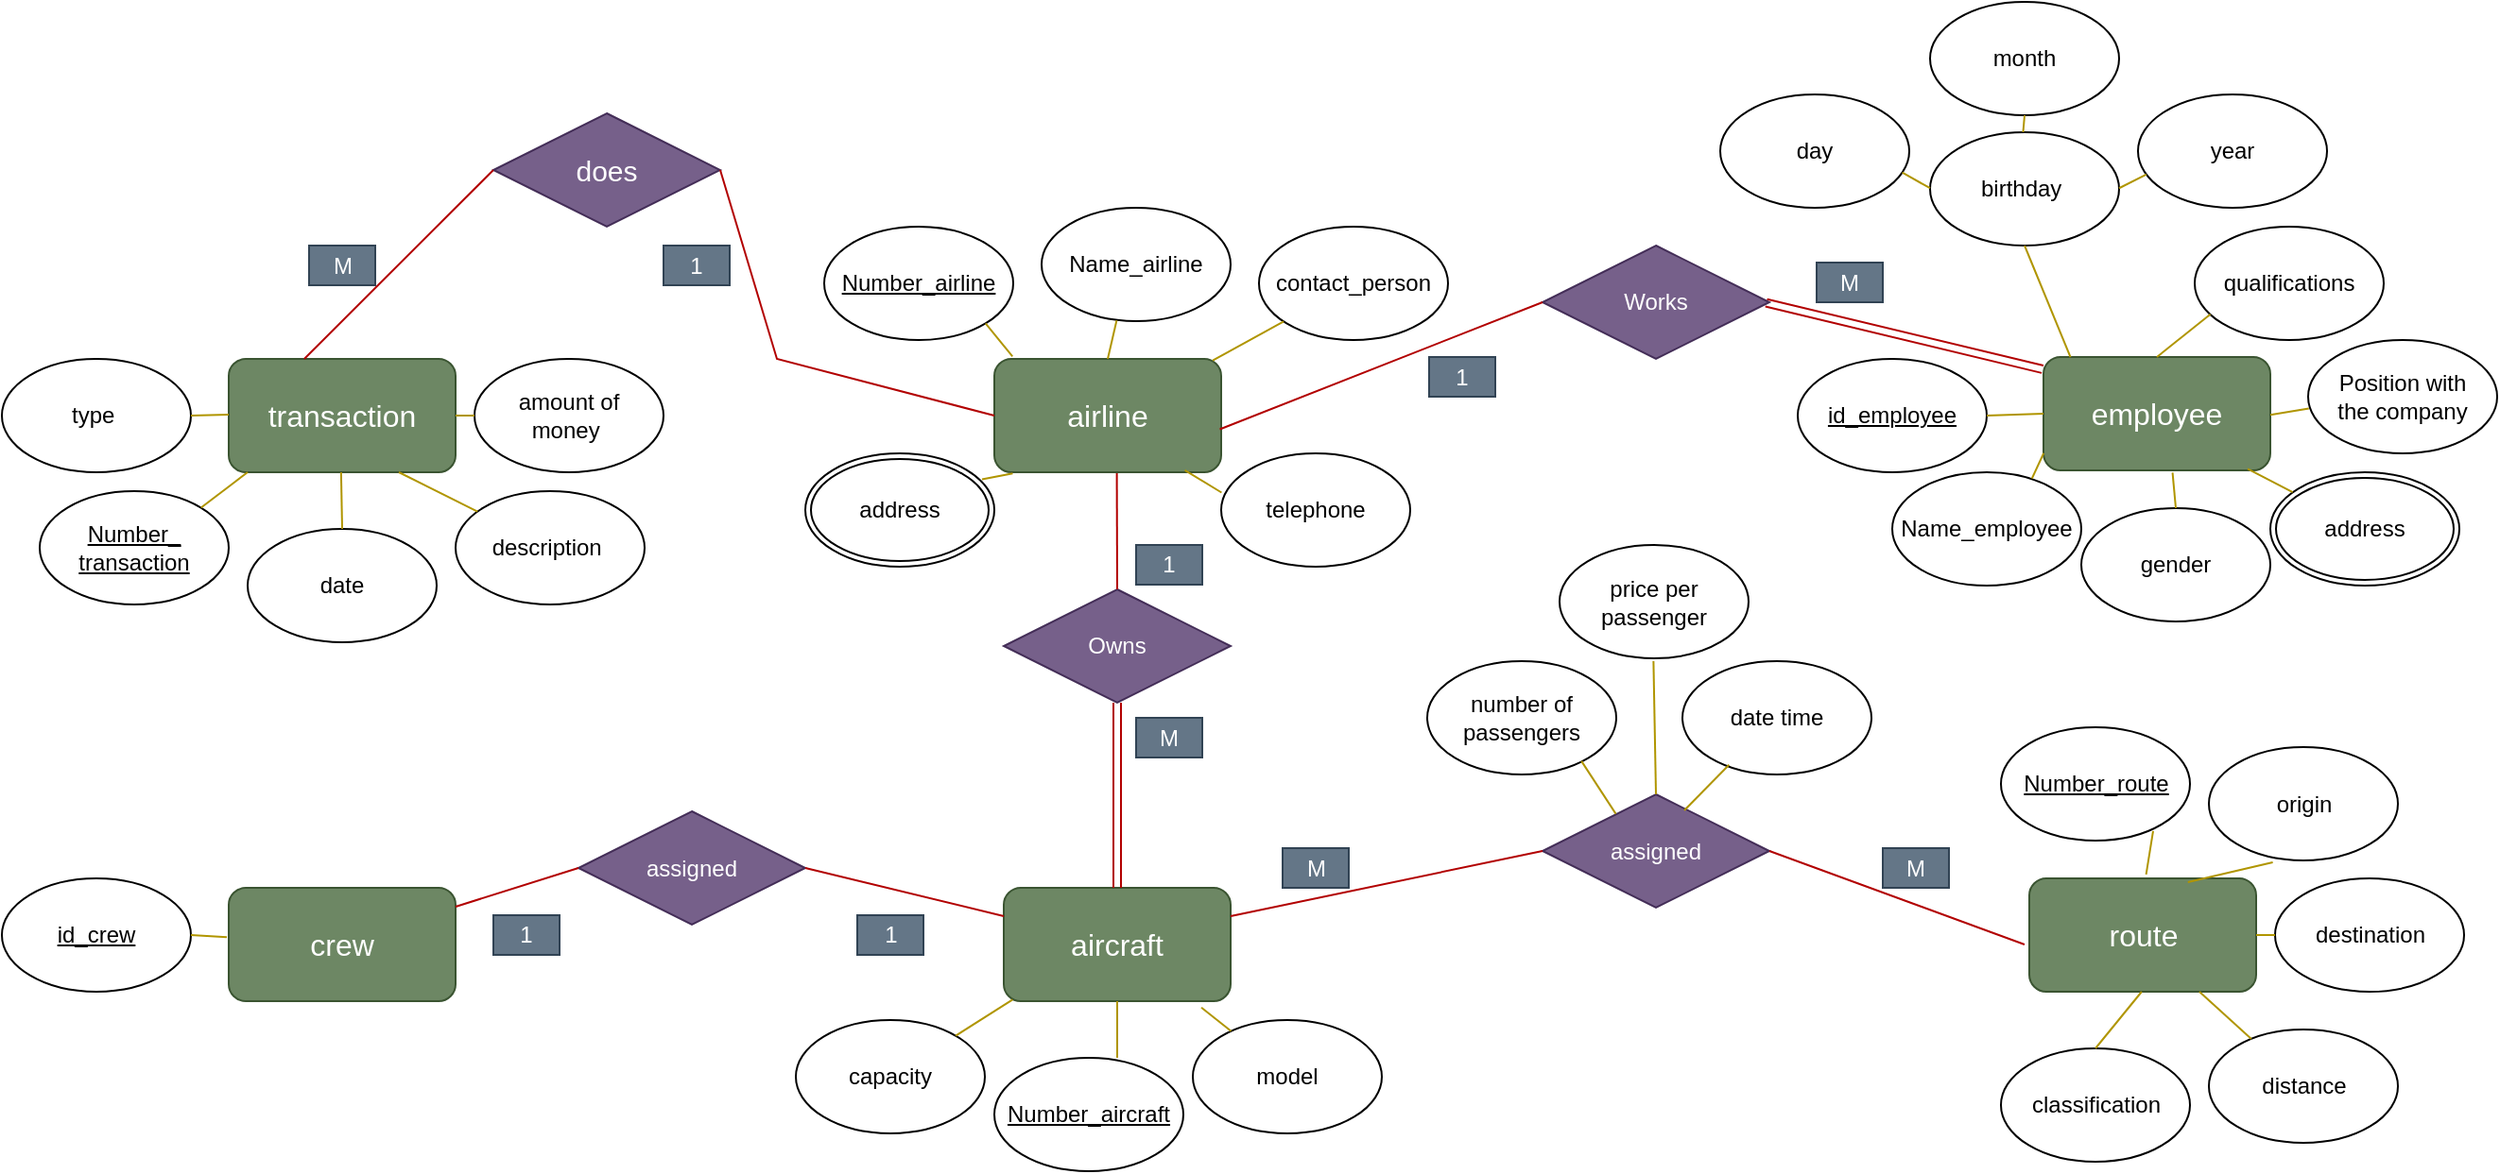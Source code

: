 <mxfile version="28.0.4">
  <diagram name="Page-1" id="R-LBl-LtqQWlu7W-DdGd">
    <mxGraphModel dx="2076" dy="1893" grid="1" gridSize="10" guides="1" tooltips="1" connect="1" arrows="1" fold="1" page="1" pageScale="1" pageWidth="850" pageHeight="1100" math="0" shadow="0">
      <root>
        <mxCell id="0" />
        <mxCell id="1" parent="0" />
        <mxCell id="JmvELf3OL0NUBLqZp8Vq-2" value="&lt;font style=&quot;font-size: 16px;&quot;&gt;employee&lt;/font&gt;" style="rounded=1;whiteSpace=wrap;html=1;fillColor=#6d8764;fontColor=#ffffff;strokeColor=#3A5431;" parent="1" vertex="1">
          <mxGeometry x="690" y="159" width="120" height="60" as="geometry" />
        </mxCell>
        <mxCell id="JmvELf3OL0NUBLqZp8Vq-3" value="&lt;font style=&quot;font-size: 16px;&quot;&gt;aircraft&lt;/font&gt;" style="rounded=1;whiteSpace=wrap;html=1;fillColor=#6d8764;fontColor=#ffffff;strokeColor=#3A5431;" parent="1" vertex="1">
          <mxGeometry x="140" y="440" width="120" height="60" as="geometry" />
        </mxCell>
        <mxCell id="JmvELf3OL0NUBLqZp8Vq-4" value="&lt;font style=&quot;font-size: 16px;&quot;&gt;route&lt;/font&gt;" style="rounded=1;whiteSpace=wrap;html=1;fillColor=#6d8764;fontColor=#ffffff;strokeColor=#3A5431;" parent="1" vertex="1">
          <mxGeometry x="682.5" y="435" width="120" height="60" as="geometry" />
        </mxCell>
        <mxCell id="JmvELf3OL0NUBLqZp8Vq-13" value="Name_employee" style="ellipse;whiteSpace=wrap;html=1;" parent="1" vertex="1">
          <mxGeometry x="610" y="220" width="100" height="60" as="geometry" />
        </mxCell>
        <mxCell id="JmvELf3OL0NUBLqZp8Vq-14" value="gender" style="ellipse;whiteSpace=wrap;html=1;" parent="1" vertex="1">
          <mxGeometry x="710" y="239" width="100" height="60" as="geometry" />
        </mxCell>
        <mxCell id="JmvELf3OL0NUBLqZp8Vq-15" value="id_employee" style="ellipse;whiteSpace=wrap;html=1;fontStyle=4" parent="1" vertex="1">
          <mxGeometry x="560" y="160" width="100" height="60" as="geometry" />
        </mxCell>
        <mxCell id="JmvELf3OL0NUBLqZp8Vq-17" value="address" style="ellipse;shape=doubleEllipse;margin=3;whiteSpace=wrap;html=1;align=center;" parent="1" vertex="1">
          <mxGeometry x="810" y="220" width="100" height="60" as="geometry" />
        </mxCell>
        <mxCell id="JmvELf3OL0NUBLqZp8Vq-19" value="birthday&amp;nbsp;" style="ellipse;whiteSpace=wrap;html=1;fontStyle=0" parent="1" vertex="1">
          <mxGeometry x="630" y="40" width="100" height="60" as="geometry" />
        </mxCell>
        <mxCell id="JmvELf3OL0NUBLqZp8Vq-20" value="year" style="ellipse;whiteSpace=wrap;html=1;fontStyle=0" parent="1" vertex="1">
          <mxGeometry x="740" y="20" width="100" height="60" as="geometry" />
        </mxCell>
        <mxCell id="JmvELf3OL0NUBLqZp8Vq-21" value="month" style="ellipse;whiteSpace=wrap;html=1;fontStyle=0" parent="1" vertex="1">
          <mxGeometry x="630" y="-29" width="100" height="60" as="geometry" />
        </mxCell>
        <mxCell id="JmvELf3OL0NUBLqZp8Vq-22" value="day" style="ellipse;whiteSpace=wrap;html=1;fontStyle=0" parent="1" vertex="1">
          <mxGeometry x="519" y="20" width="100" height="60" as="geometry" />
        </mxCell>
        <mxCell id="JmvELf3OL0NUBLqZp8Vq-25" value="" style="endArrow=none;html=1;rounded=0;exitX=1;exitY=0.5;exitDx=0;exitDy=0;fillColor=#e3c800;strokeColor=#B09500;entryX=0;entryY=0.5;entryDx=0;entryDy=0;" parent="1" source="JmvELf3OL0NUBLqZp8Vq-15" target="JmvELf3OL0NUBLqZp8Vq-2" edge="1">
          <mxGeometry relative="1" as="geometry">
            <mxPoint x="635" y="197.62" as="sourcePoint" />
            <mxPoint x="690" y="197.62" as="targetPoint" />
          </mxGeometry>
        </mxCell>
        <mxCell id="JmvELf3OL0NUBLqZp8Vq-26" value="" style="endArrow=none;html=1;rounded=0;entryX=0.739;entryY=0.055;entryDx=0;entryDy=0;fillColor=#e3c800;strokeColor=#B09500;exitX=0.001;exitY=0.848;exitDx=0;exitDy=0;exitPerimeter=0;entryPerimeter=0;" parent="1" source="JmvELf3OL0NUBLqZp8Vq-2" target="JmvELf3OL0NUBLqZp8Vq-13" edge="1">
          <mxGeometry relative="1" as="geometry">
            <mxPoint x="699.62" y="219" as="sourcePoint" />
            <mxPoint x="700" y="239" as="targetPoint" />
          </mxGeometry>
        </mxCell>
        <mxCell id="JmvELf3OL0NUBLqZp8Vq-27" value="" style="endArrow=none;html=1;rounded=0;entryX=0.5;entryY=0;entryDx=0;entryDy=0;fillColor=#e3c800;strokeColor=#B09500;exitX=0.569;exitY=1.02;exitDx=0;exitDy=0;exitPerimeter=0;" parent="1" source="JmvELf3OL0NUBLqZp8Vq-2" target="JmvELf3OL0NUBLqZp8Vq-14" edge="1">
          <mxGeometry relative="1" as="geometry">
            <mxPoint x="780" y="219" as="sourcePoint" />
            <mxPoint x="780" y="249" as="targetPoint" />
          </mxGeometry>
        </mxCell>
        <mxCell id="JmvELf3OL0NUBLqZp8Vq-28" value="" style="endArrow=none;html=1;rounded=0;fillColor=#e3c800;strokeColor=#B09500;exitX=0.9;exitY=0.986;exitDx=0;exitDy=0;exitPerimeter=0;" parent="1" source="JmvELf3OL0NUBLqZp8Vq-2" target="JmvELf3OL0NUBLqZp8Vq-17" edge="1">
          <mxGeometry relative="1" as="geometry">
            <mxPoint x="810" y="188.62" as="sourcePoint" />
            <mxPoint x="820" y="189" as="targetPoint" />
          </mxGeometry>
        </mxCell>
        <mxCell id="JmvELf3OL0NUBLqZp8Vq-29" value="" style="endArrow=none;html=1;rounded=0;exitX=0.5;exitY=1;exitDx=0;exitDy=0;fillColor=#e3c800;strokeColor=#B09500;entryX=0.119;entryY=0.002;entryDx=0;entryDy=0;entryPerimeter=0;" parent="1" source="JmvELf3OL0NUBLqZp8Vq-19" target="JmvELf3OL0NUBLqZp8Vq-2" edge="1">
          <mxGeometry relative="1" as="geometry">
            <mxPoint x="750" y="149" as="sourcePoint" />
            <mxPoint x="750" y="159" as="targetPoint" />
          </mxGeometry>
        </mxCell>
        <mxCell id="JmvELf3OL0NUBLqZp8Vq-30" value="" style="endArrow=none;html=1;rounded=0;entryX=0.045;entryY=0.705;entryDx=0;entryDy=0;entryPerimeter=0;fillColor=#e3c800;strokeColor=#B09500;" parent="1" target="JmvELf3OL0NUBLqZp8Vq-20" edge="1">
          <mxGeometry relative="1" as="geometry">
            <mxPoint x="730" y="69.62" as="sourcePoint" />
            <mxPoint x="770" y="69.62" as="targetPoint" />
          </mxGeometry>
        </mxCell>
        <mxCell id="JmvELf3OL0NUBLqZp8Vq-31" value="" style="endArrow=none;html=1;rounded=0;exitX=0.963;exitY=0.689;exitDx=0;exitDy=0;exitPerimeter=0;fillColor=#e3c800;strokeColor=#B09500;" parent="1" source="JmvELf3OL0NUBLqZp8Vq-22" edge="1">
          <mxGeometry relative="1" as="geometry">
            <mxPoint x="600" y="69.62" as="sourcePoint" />
            <mxPoint x="630" y="69.62" as="targetPoint" />
          </mxGeometry>
        </mxCell>
        <mxCell id="JmvELf3OL0NUBLqZp8Vq-32" value="" style="endArrow=none;html=1;rounded=0;exitX=0.5;exitY=1;exitDx=0;exitDy=0;fillColor=#e3c800;strokeColor=#B09500;" parent="1" source="JmvELf3OL0NUBLqZp8Vq-21" edge="1">
          <mxGeometry relative="1" as="geometry">
            <mxPoint x="680" y="30" as="sourcePoint" />
            <mxPoint x="679.23" y="40" as="targetPoint" />
          </mxGeometry>
        </mxCell>
        <mxCell id="JmvELf3OL0NUBLqZp8Vq-36" value="capacity" style="ellipse;whiteSpace=wrap;html=1;" parent="1" vertex="1">
          <mxGeometry x="30" y="510" width="100" height="60" as="geometry" />
        </mxCell>
        <mxCell id="JmvELf3OL0NUBLqZp8Vq-37" value="Number_aircraft" style="ellipse;whiteSpace=wrap;html=1;fontStyle=4" parent="1" vertex="1">
          <mxGeometry x="135" y="530" width="100" height="60" as="geometry" />
        </mxCell>
        <mxCell id="JmvELf3OL0NUBLqZp8Vq-38" value="model" style="ellipse;whiteSpace=wrap;html=1;" parent="1" vertex="1">
          <mxGeometry x="240" y="510" width="100" height="60" as="geometry" />
        </mxCell>
        <mxCell id="JmvELf3OL0NUBLqZp8Vq-39" value="" style="endArrow=none;html=1;rounded=0;entryX=0.871;entryY=1.057;entryDx=0;entryDy=0;entryPerimeter=0;fillColor=#e3c800;strokeColor=#B09500;" parent="1" source="JmvELf3OL0NUBLqZp8Vq-38" target="JmvELf3OL0NUBLqZp8Vq-3" edge="1">
          <mxGeometry relative="1" as="geometry">
            <mxPoint x="110" y="500" as="sourcePoint" />
            <mxPoint x="140" y="480" as="targetPoint" />
          </mxGeometry>
        </mxCell>
        <mxCell id="JmvELf3OL0NUBLqZp8Vq-40" value="" style="endArrow=none;html=1;rounded=0;fillColor=#e3c800;strokeColor=#B09500;exitX=0.039;exitY=0.986;exitDx=0;exitDy=0;exitPerimeter=0;" parent="1" source="JmvELf3OL0NUBLqZp8Vq-3" target="JmvELf3OL0NUBLqZp8Vq-36" edge="1">
          <mxGeometry relative="1" as="geometry">
            <mxPoint x="220" y="430" as="sourcePoint" />
            <mxPoint x="260" y="420" as="targetPoint" />
            <Array as="points" />
          </mxGeometry>
        </mxCell>
        <mxCell id="JmvELf3OL0NUBLqZp8Vq-41" value="" style="endArrow=none;html=1;rounded=0;exitX=0.65;exitY=0;exitDx=0;exitDy=0;entryX=0.5;entryY=1;entryDx=0;entryDy=0;fillColor=#e3c800;strokeColor=#B09500;exitPerimeter=0;" parent="1" source="JmvELf3OL0NUBLqZp8Vq-37" target="JmvELf3OL0NUBLqZp8Vq-3" edge="1">
          <mxGeometry relative="1" as="geometry">
            <mxPoint x="150" y="420" as="sourcePoint" />
            <mxPoint x="170" y="430" as="targetPoint" />
          </mxGeometry>
        </mxCell>
        <mxCell id="JmvELf3OL0NUBLqZp8Vq-42" value="Number_route" style="ellipse;whiteSpace=wrap;html=1;fontStyle=4" parent="1" vertex="1">
          <mxGeometry x="667.5" y="355" width="100" height="60" as="geometry" />
        </mxCell>
        <mxCell id="JmvELf3OL0NUBLqZp8Vq-43" value="classification" style="ellipse;whiteSpace=wrap;html=1;" parent="1" vertex="1">
          <mxGeometry x="667.5" y="525" width="100" height="60" as="geometry" />
        </mxCell>
        <mxCell id="JmvELf3OL0NUBLqZp8Vq-45" value="origin" style="ellipse;whiteSpace=wrap;html=1;" parent="1" vertex="1">
          <mxGeometry x="777.5" y="365.5" width="100" height="60" as="geometry" />
        </mxCell>
        <mxCell id="JmvELf3OL0NUBLqZp8Vq-46" value="destination" style="ellipse;whiteSpace=wrap;html=1;" parent="1" vertex="1">
          <mxGeometry x="812.5" y="435" width="100" height="60" as="geometry" />
        </mxCell>
        <mxCell id="JmvELf3OL0NUBLqZp8Vq-47" value="distance" style="ellipse;whiteSpace=wrap;html=1;" parent="1" vertex="1">
          <mxGeometry x="777.5" y="515" width="100" height="60" as="geometry" />
        </mxCell>
        <mxCell id="JmvELf3OL0NUBLqZp8Vq-48" value="" style="endArrow=none;html=1;rounded=0;exitX=0.338;exitY=1.017;exitDx=0;exitDy=0;fillColor=#e3c800;strokeColor=#B09500;entryX=0.699;entryY=0.033;entryDx=0;entryDy=0;entryPerimeter=0;exitPerimeter=0;" parent="1" source="JmvELf3OL0NUBLqZp8Vq-45" target="JmvELf3OL0NUBLqZp8Vq-4" edge="1">
          <mxGeometry relative="1" as="geometry">
            <mxPoint x="672.5" y="464" as="sourcePoint" />
            <mxPoint x="682.5" y="464.44" as="targetPoint" />
          </mxGeometry>
        </mxCell>
        <mxCell id="JmvELf3OL0NUBLqZp8Vq-49" value="" style="endArrow=none;html=1;rounded=0;exitX=0.805;exitY=0.915;exitDx=0;exitDy=0;fillColor=#e3c800;strokeColor=#B09500;entryX=0.515;entryY=-0.034;entryDx=0;entryDy=0;exitPerimeter=0;entryPerimeter=0;" parent="1" source="JmvELf3OL0NUBLqZp8Vq-42" target="JmvELf3OL0NUBLqZp8Vq-4" edge="1">
          <mxGeometry relative="1" as="geometry">
            <mxPoint x="662.5" y="505" as="sourcePoint" />
            <mxPoint x="692.5" y="495" as="targetPoint" />
          </mxGeometry>
        </mxCell>
        <mxCell id="JmvELf3OL0NUBLqZp8Vq-50" value="" style="endArrow=none;html=1;rounded=0;exitX=0.5;exitY=0;exitDx=0;exitDy=0;fillColor=#e3c800;strokeColor=#B09500;" parent="1" source="JmvELf3OL0NUBLqZp8Vq-43" edge="1">
          <mxGeometry relative="1" as="geometry">
            <mxPoint x="742.5" y="515" as="sourcePoint" />
            <mxPoint x="741.94" y="495" as="targetPoint" />
          </mxGeometry>
        </mxCell>
        <mxCell id="JmvELf3OL0NUBLqZp8Vq-51" value="" style="endArrow=none;html=1;rounded=0;fillColor=#e3c800;strokeColor=#B09500;" parent="1" target="JmvELf3OL0NUBLqZp8Vq-47" edge="1">
          <mxGeometry relative="1" as="geometry">
            <mxPoint x="772.5" y="495" as="sourcePoint" />
            <mxPoint x="812.5" y="515" as="targetPoint" />
          </mxGeometry>
        </mxCell>
        <mxCell id="JmvELf3OL0NUBLqZp8Vq-52" value="" style="endArrow=none;html=1;rounded=0;entryX=0;entryY=0.5;entryDx=0;entryDy=0;fillColor=#e3c800;strokeColor=#B09500;" parent="1" target="JmvELf3OL0NUBLqZp8Vq-46" edge="1">
          <mxGeometry relative="1" as="geometry">
            <mxPoint x="802.5" y="465" as="sourcePoint" />
            <mxPoint x="812.5" y="465" as="targetPoint" />
          </mxGeometry>
        </mxCell>
        <mxCell id="JmvELf3OL0NUBLqZp8Vq-54" value="&lt;span style=&quot;font-size: 16px;&quot;&gt;transaction&lt;/span&gt;" style="rounded=1;whiteSpace=wrap;html=1;fillColor=#6d8764;fontColor=#ffffff;strokeColor=#3A5431;" parent="1" vertex="1">
          <mxGeometry x="-270" y="160" width="120" height="60" as="geometry" />
        </mxCell>
        <mxCell id="JmvELf3OL0NUBLqZp8Vq-55" value="&lt;font&gt;Number_&lt;/font&gt;&lt;div&gt;&lt;font&gt;transaction&lt;/font&gt;&lt;/div&gt;" style="ellipse;whiteSpace=wrap;html=1;fontStyle=4" parent="1" vertex="1">
          <mxGeometry x="-370" y="230" width="100" height="60" as="geometry" />
        </mxCell>
        <mxCell id="JmvELf3OL0NUBLqZp8Vq-56" value="date" style="ellipse;whiteSpace=wrap;html=1;" parent="1" vertex="1">
          <mxGeometry x="-260" y="250" width="100" height="60" as="geometry" />
        </mxCell>
        <mxCell id="JmvELf3OL0NUBLqZp8Vq-57" value="type&amp;nbsp;" style="ellipse;whiteSpace=wrap;html=1;" parent="1" vertex="1">
          <mxGeometry x="-390" y="160" width="100" height="60" as="geometry" />
        </mxCell>
        <mxCell id="JmvELf3OL0NUBLqZp8Vq-58" value="amount of&lt;div&gt;money&amp;nbsp;&lt;/div&gt;" style="ellipse;whiteSpace=wrap;html=1;" parent="1" vertex="1">
          <mxGeometry x="-140" y="160" width="100" height="60" as="geometry" />
        </mxCell>
        <mxCell id="JmvELf3OL0NUBLqZp8Vq-59" value="description&amp;nbsp;" style="ellipse;whiteSpace=wrap;html=1;" parent="1" vertex="1">
          <mxGeometry x="-150" y="230" width="100" height="60" as="geometry" />
        </mxCell>
        <mxCell id="JmvELf3OL0NUBLqZp8Vq-60" value="" style="endArrow=none;html=1;rounded=0;exitX=1;exitY=0.5;exitDx=0;exitDy=0;fillColor=#e3c800;strokeColor=#B09500;" parent="1" source="JmvELf3OL0NUBLqZp8Vq-57" edge="1">
          <mxGeometry relative="1" as="geometry">
            <mxPoint x="-280" y="189" as="sourcePoint" />
            <mxPoint x="-270" y="189.44" as="targetPoint" />
          </mxGeometry>
        </mxCell>
        <mxCell id="JmvELf3OL0NUBLqZp8Vq-61" value="" style="endArrow=none;html=1;rounded=0;exitX=1;exitY=0;exitDx=0;exitDy=0;fillColor=#e3c800;strokeColor=#B09500;" parent="1" source="JmvELf3OL0NUBLqZp8Vq-55" edge="1">
          <mxGeometry relative="1" as="geometry">
            <mxPoint x="-290" y="230" as="sourcePoint" />
            <mxPoint x="-260" y="220" as="targetPoint" />
          </mxGeometry>
        </mxCell>
        <mxCell id="JmvELf3OL0NUBLqZp8Vq-62" value="" style="endArrow=none;html=1;rounded=0;exitX=0.5;exitY=0;exitDx=0;exitDy=0;fillColor=#e3c800;strokeColor=#B09500;" parent="1" source="JmvELf3OL0NUBLqZp8Vq-56" edge="1">
          <mxGeometry relative="1" as="geometry">
            <mxPoint x="-210" y="240" as="sourcePoint" />
            <mxPoint x="-210.56" y="220" as="targetPoint" />
          </mxGeometry>
        </mxCell>
        <mxCell id="JmvELf3OL0NUBLqZp8Vq-63" value="" style="endArrow=none;html=1;rounded=0;fillColor=#e3c800;strokeColor=#B09500;" parent="1" target="JmvELf3OL0NUBLqZp8Vq-59" edge="1">
          <mxGeometry relative="1" as="geometry">
            <mxPoint x="-180" y="220" as="sourcePoint" />
            <mxPoint x="-140" y="240" as="targetPoint" />
          </mxGeometry>
        </mxCell>
        <mxCell id="JmvELf3OL0NUBLqZp8Vq-64" value="" style="endArrow=none;html=1;rounded=0;entryX=0;entryY=0.5;entryDx=0;entryDy=0;fillColor=#e3c800;strokeColor=#B09500;" parent="1" target="JmvELf3OL0NUBLqZp8Vq-58" edge="1">
          <mxGeometry relative="1" as="geometry">
            <mxPoint x="-150" y="190" as="sourcePoint" />
            <mxPoint x="-140" y="190" as="targetPoint" />
          </mxGeometry>
        </mxCell>
        <mxCell id="JmvELf3OL0NUBLqZp8Vq-65" value="&lt;font style=&quot;font-size: 16px;&quot;&gt;crew&lt;/font&gt;" style="rounded=1;whiteSpace=wrap;html=1;fillColor=#6d8764;fontColor=#ffffff;strokeColor=#3A5431;" parent="1" vertex="1">
          <mxGeometry x="-270" y="440" width="120" height="60" as="geometry" />
        </mxCell>
        <mxCell id="JmvELf3OL0NUBLqZp8Vq-67" value="id_crew" style="ellipse;whiteSpace=wrap;html=1;fontStyle=4" parent="1" vertex="1">
          <mxGeometry x="-390" y="435" width="100" height="60" as="geometry" />
        </mxCell>
        <mxCell id="JmvELf3OL0NUBLqZp8Vq-71" value="" style="endArrow=none;html=1;rounded=0;exitX=1;exitY=0.5;exitDx=0;exitDy=0;entryX=-0.008;entryY=0.435;entryDx=0;entryDy=0;fillColor=#e3c800;strokeColor=#B09500;entryPerimeter=0;" parent="1" source="JmvELf3OL0NUBLqZp8Vq-67" target="JmvELf3OL0NUBLqZp8Vq-65" edge="1">
          <mxGeometry relative="1" as="geometry">
            <mxPoint x="-260" y="430" as="sourcePoint" />
            <mxPoint x="-240" y="440" as="targetPoint" />
          </mxGeometry>
        </mxCell>
        <mxCell id="JmvELf3OL0NUBLqZp8Vq-72" value="&lt;span style=&quot;font-size: 16px;&quot;&gt;airline&lt;/span&gt;" style="rounded=1;whiteSpace=wrap;html=1;fillColor=#6d8764;fontColor=#ffffff;strokeColor=#3A5431;" parent="1" vertex="1">
          <mxGeometry x="135" y="160" width="120" height="60" as="geometry" />
        </mxCell>
        <mxCell id="JmvELf3OL0NUBLqZp8Vq-73" value="Number_airline" style="ellipse;whiteSpace=wrap;html=1;fontStyle=4" parent="1" vertex="1">
          <mxGeometry x="45" y="90" width="100" height="60" as="geometry" />
        </mxCell>
        <mxCell id="JmvELf3OL0NUBLqZp8Vq-74" value="Name_airline" style="ellipse;whiteSpace=wrap;html=1;" parent="1" vertex="1">
          <mxGeometry x="160" y="80" width="100" height="60" as="geometry" />
        </mxCell>
        <mxCell id="JmvELf3OL0NUBLqZp8Vq-76" value="telephone" style="ellipse;whiteSpace=wrap;html=1;" parent="1" vertex="1">
          <mxGeometry x="255" y="210" width="100" height="60" as="geometry" />
        </mxCell>
        <mxCell id="JmvELf3OL0NUBLqZp8Vq-77" value="contact_person" style="ellipse;whiteSpace=wrap;html=1;" parent="1" vertex="1">
          <mxGeometry x="275" y="90" width="100" height="60" as="geometry" />
        </mxCell>
        <mxCell id="JmvELf3OL0NUBLqZp8Vq-78" value="" style="endArrow=none;html=1;rounded=0;exitX=0.935;exitY=0.229;exitDx=0;exitDy=0;fillColor=#e3c800;strokeColor=#B09500;entryX=0.081;entryY=1.011;entryDx=0;entryDy=0;entryPerimeter=0;exitPerimeter=0;" parent="1" source="JmvELf3OL0NUBLqZp8Vq-84" target="JmvELf3OL0NUBLqZp8Vq-72" edge="1">
          <mxGeometry relative="1" as="geometry">
            <mxPoint x="115.0" y="190" as="sourcePoint" />
            <mxPoint x="135" y="189.44" as="targetPoint" />
          </mxGeometry>
        </mxCell>
        <mxCell id="JmvELf3OL0NUBLqZp8Vq-79" value="" style="endArrow=none;html=1;rounded=0;exitX=1;exitY=1;exitDx=0;exitDy=0;entryX=0.08;entryY=-0.021;entryDx=0;entryDy=0;entryPerimeter=0;fillColor=#e3c800;strokeColor=#B09500;" parent="1" source="JmvELf3OL0NUBLqZp8Vq-73" target="JmvELf3OL0NUBLqZp8Vq-72" edge="1">
          <mxGeometry relative="1" as="geometry">
            <mxPoint x="115" y="230" as="sourcePoint" />
            <mxPoint x="145" y="220" as="targetPoint" />
          </mxGeometry>
        </mxCell>
        <mxCell id="JmvELf3OL0NUBLqZp8Vq-80" value="" style="endArrow=none;html=1;rounded=0;entryX=0.5;entryY=0;entryDx=0;entryDy=0;exitX=0.397;exitY=0.994;exitDx=0;exitDy=0;exitPerimeter=0;fillColor=#e3c800;strokeColor=#B09500;" parent="1" source="JmvELf3OL0NUBLqZp8Vq-74" target="JmvELf3OL0NUBLqZp8Vq-72" edge="1">
          <mxGeometry relative="1" as="geometry">
            <mxPoint x="198" y="150" as="sourcePoint" />
            <mxPoint x="194.44" y="220" as="targetPoint" />
          </mxGeometry>
        </mxCell>
        <mxCell id="JmvELf3OL0NUBLqZp8Vq-81" value="" style="endArrow=none;html=1;rounded=0;exitX=0.963;exitY=0.013;exitDx=0;exitDy=0;exitPerimeter=0;fillColor=#e3c800;strokeColor=#B09500;" parent="1" source="JmvELf3OL0NUBLqZp8Vq-72" target="JmvELf3OL0NUBLqZp8Vq-77" edge="1">
          <mxGeometry relative="1" as="geometry">
            <mxPoint x="225" y="220" as="sourcePoint" />
            <mxPoint x="265" y="240" as="targetPoint" />
          </mxGeometry>
        </mxCell>
        <mxCell id="JmvELf3OL0NUBLqZp8Vq-82" value="" style="endArrow=none;html=1;rounded=0;fillColor=#e3c800;strokeColor=#B09500;exitX=0.84;exitY=0.982;exitDx=0;exitDy=0;exitPerimeter=0;entryX=0.002;entryY=0.346;entryDx=0;entryDy=0;entryPerimeter=0;" parent="1" source="JmvELf3OL0NUBLqZp8Vq-72" target="JmvELf3OL0NUBLqZp8Vq-76" edge="1">
          <mxGeometry relative="1" as="geometry">
            <mxPoint x="230" y="230" as="sourcePoint" />
            <mxPoint x="250" y="230" as="targetPoint" />
          </mxGeometry>
        </mxCell>
        <mxCell id="JmvELf3OL0NUBLqZp8Vq-84" value="address" style="ellipse;shape=doubleEllipse;margin=3;whiteSpace=wrap;html=1;align=center;" parent="1" vertex="1">
          <mxGeometry x="35" y="210" width="100" height="60" as="geometry" />
        </mxCell>
        <mxCell id="JmvELf3OL0NUBLqZp8Vq-86" value="Works" style="shape=rhombus;perimeter=rhombusPerimeter;whiteSpace=wrap;html=1;align=center;fillColor=#76608a;fontColor=#ffffff;strokeColor=#432D57;" parent="1" vertex="1">
          <mxGeometry x="425" y="100" width="120" height="60" as="geometry" />
        </mxCell>
        <mxCell id="JmvELf3OL0NUBLqZp8Vq-90" value="" style="endArrow=none;html=1;rounded=0;entryX=0;entryY=0.5;entryDx=0;entryDy=0;exitX=0.994;exitY=0.621;exitDx=0;exitDy=0;exitPerimeter=0;fillColor=#e51400;strokeColor=#B20000;" parent="1" source="JmvELf3OL0NUBLqZp8Vq-72" target="JmvELf3OL0NUBLqZp8Vq-86" edge="1">
          <mxGeometry relative="1" as="geometry">
            <mxPoint x="259.0" y="202.94" as="sourcePoint" />
            <mxPoint x="424.84" y="119" as="targetPoint" />
          </mxGeometry>
        </mxCell>
        <mxCell id="JmvELf3OL0NUBLqZp8Vq-92" value="Position with&lt;div&gt;the company&lt;/div&gt;" style="ellipse;whiteSpace=wrap;html=1;" parent="1" vertex="1">
          <mxGeometry x="830" y="150" width="100" height="60" as="geometry" />
        </mxCell>
        <mxCell id="JmvELf3OL0NUBLqZp8Vq-93" value="" style="endArrow=none;html=1;rounded=0;fillColor=#e3c800;strokeColor=#B09500;entryX=0.004;entryY=0.604;entryDx=0;entryDy=0;entryPerimeter=0;" parent="1" target="JmvELf3OL0NUBLqZp8Vq-92" edge="1">
          <mxGeometry relative="1" as="geometry">
            <mxPoint x="810" y="189.68" as="sourcePoint" />
            <mxPoint x="820" y="190" as="targetPoint" />
          </mxGeometry>
        </mxCell>
        <mxCell id="JmvELf3OL0NUBLqZp8Vq-94" value="qualifications" style="ellipse;whiteSpace=wrap;html=1;" parent="1" vertex="1">
          <mxGeometry x="770" y="90" width="100" height="60" as="geometry" />
        </mxCell>
        <mxCell id="JmvELf3OL0NUBLqZp8Vq-95" value="" style="endArrow=none;html=1;rounded=0;fillColor=#e3c800;strokeColor=#B09500;exitX=0.5;exitY=0;exitDx=0;exitDy=0;entryX=0.083;entryY=0.773;entryDx=0;entryDy=0;entryPerimeter=0;" parent="1" source="JmvELf3OL0NUBLqZp8Vq-2" target="JmvELf3OL0NUBLqZp8Vq-94" edge="1">
          <mxGeometry relative="1" as="geometry">
            <mxPoint x="725" y="140" as="sourcePoint" />
            <mxPoint x="775" y="140" as="targetPoint" />
          </mxGeometry>
        </mxCell>
        <mxCell id="JmvELf3OL0NUBLqZp8Vq-96" value="" style="shape=link;html=1;rounded=0;fillColor=#e51400;strokeColor=#B20000;exitX=0.986;exitY=0.505;exitDx=0;exitDy=0;exitPerimeter=0;entryX=-0.004;entryY=0.108;entryDx=0;entryDy=0;entryPerimeter=0;" parent="1" source="JmvELf3OL0NUBLqZp8Vq-86" target="JmvELf3OL0NUBLqZp8Vq-2" edge="1">
          <mxGeometry relative="1" as="geometry">
            <mxPoint x="545" y="129.57" as="sourcePoint" />
            <mxPoint x="705" y="129.57" as="targetPoint" />
          </mxGeometry>
        </mxCell>
        <mxCell id="JmvELf3OL0NUBLqZp8Vq-98" value="1" style="text;html=1;align=center;verticalAlign=middle;whiteSpace=wrap;rounded=0;fillColor=#647687;fontColor=#ffffff;strokeColor=#314354;" parent="1" vertex="1">
          <mxGeometry x="365" y="159" width="35" height="21" as="geometry" />
        </mxCell>
        <mxCell id="JmvELf3OL0NUBLqZp8Vq-99" value="M" style="text;html=1;align=center;verticalAlign=middle;whiteSpace=wrap;rounded=0;fillColor=#647687;fontColor=#ffffff;strokeColor=#314354;" parent="1" vertex="1">
          <mxGeometry x="570" y="109" width="35" height="21" as="geometry" />
        </mxCell>
        <mxCell id="JmvELf3OL0NUBLqZp8Vq-101" value="Owns" style="shape=rhombus;perimeter=rhombusPerimeter;whiteSpace=wrap;html=1;align=center;fillColor=#76608a;fontColor=#ffffff;strokeColor=#432D57;" parent="1" vertex="1">
          <mxGeometry x="140" y="282" width="120" height="60" as="geometry" />
        </mxCell>
        <mxCell id="JmvELf3OL0NUBLqZp8Vq-103" value="" style="shape=link;html=1;rounded=0;fillColor=#e51400;strokeColor=#B20000;exitX=0.5;exitY=1;exitDx=0;exitDy=0;entryX=0.5;entryY=0;entryDx=0;entryDy=0;" parent="1" source="JmvELf3OL0NUBLqZp8Vq-101" target="JmvELf3OL0NUBLqZp8Vq-3" edge="1">
          <mxGeometry relative="1" as="geometry">
            <mxPoint x="199.82" y="359" as="sourcePoint" />
            <mxPoint x="200" y="390" as="targetPoint" />
          </mxGeometry>
        </mxCell>
        <mxCell id="JmvELf3OL0NUBLqZp8Vq-105" value="1" style="text;html=1;align=center;verticalAlign=middle;whiteSpace=wrap;rounded=0;fillColor=#647687;fontColor=#ffffff;strokeColor=#314354;" parent="1" vertex="1">
          <mxGeometry x="210" y="258.5" width="35" height="21" as="geometry" />
        </mxCell>
        <mxCell id="JmvELf3OL0NUBLqZp8Vq-106" value="" style="endArrow=none;html=1;rounded=0;fillColor=#e51400;strokeColor=#B20000;exitX=0.54;exitY=1.009;exitDx=0;exitDy=0;exitPerimeter=0;entryX=0.5;entryY=0;entryDx=0;entryDy=0;" parent="1" source="JmvELf3OL0NUBLqZp8Vq-72" target="JmvELf3OL0NUBLqZp8Vq-101" edge="1">
          <mxGeometry relative="1" as="geometry">
            <mxPoint x="199.63" y="249" as="sourcePoint" />
            <mxPoint x="199.63" y="289" as="targetPoint" />
          </mxGeometry>
        </mxCell>
        <mxCell id="JmvELf3OL0NUBLqZp8Vq-107" value="M" style="text;html=1;align=center;verticalAlign=middle;whiteSpace=wrap;rounded=0;fillColor=#647687;fontColor=#ffffff;strokeColor=#314354;" parent="1" vertex="1">
          <mxGeometry x="210" y="350" width="35" height="21" as="geometry" />
        </mxCell>
        <mxCell id="JmvELf3OL0NUBLqZp8Vq-108" value="assigned" style="shape=rhombus;perimeter=rhombusPerimeter;whiteSpace=wrap;html=1;align=center;fillColor=#76608a;fontColor=#ffffff;strokeColor=#432D57;" parent="1" vertex="1">
          <mxGeometry x="425" y="390.5" width="120" height="60" as="geometry" />
        </mxCell>
        <mxCell id="YAS3KT2GduIRfFRIqAJC-1" value="&lt;span style=&quot;color: rgb(255, 255, 255);&quot;&gt;&lt;font style=&quot;font-size: 15px;&quot;&gt;does&lt;/font&gt;&lt;/span&gt;" style="shape=rhombus;perimeter=rhombusPerimeter;whiteSpace=wrap;html=1;align=center;fillColor=#76608a;fontColor=#ffffff;strokeColor=#432D57;" vertex="1" parent="1">
          <mxGeometry x="-130" y="30" width="120" height="60" as="geometry" />
        </mxCell>
        <mxCell id="YAS3KT2GduIRfFRIqAJC-2" value="" style="endArrow=none;html=1;rounded=0;exitX=1;exitY=0.5;exitDx=0;exitDy=0;entryX=0;entryY=0.5;entryDx=0;entryDy=0;fillColor=#e51400;strokeColor=#B20000;" edge="1" parent="1" source="YAS3KT2GduIRfFRIqAJC-1" target="JmvELf3OL0NUBLqZp8Vq-72">
          <mxGeometry width="50" height="50" relative="1" as="geometry">
            <mxPoint x="-40" y="140" as="sourcePoint" />
            <mxPoint x="130" y="190" as="targetPoint" />
            <Array as="points">
              <mxPoint x="20" y="160" />
            </Array>
          </mxGeometry>
        </mxCell>
        <mxCell id="YAS3KT2GduIRfFRIqAJC-3" value="" style="endArrow=none;html=1;rounded=0;entryX=0;entryY=0.5;entryDx=0;entryDy=0;exitX=0.333;exitY=0;exitDx=0;exitDy=0;exitPerimeter=0;fillColor=#e51400;strokeColor=#B20000;" edge="1" parent="1" source="JmvELf3OL0NUBLqZp8Vq-54" target="YAS3KT2GduIRfFRIqAJC-1">
          <mxGeometry width="50" height="50" relative="1" as="geometry">
            <mxPoint x="-190" y="120" as="sourcePoint" />
            <mxPoint x="-140" y="70" as="targetPoint" />
          </mxGeometry>
        </mxCell>
        <mxCell id="YAS3KT2GduIRfFRIqAJC-4" value="M" style="text;html=1;align=center;verticalAlign=middle;whiteSpace=wrap;rounded=0;fillColor=#647687;fontColor=#ffffff;strokeColor=#314354;" vertex="1" parent="1">
          <mxGeometry x="-227.5" y="100" width="35" height="21" as="geometry" />
        </mxCell>
        <mxCell id="YAS3KT2GduIRfFRIqAJC-5" value="1" style="text;html=1;align=center;verticalAlign=middle;whiteSpace=wrap;rounded=0;fillColor=#647687;fontColor=#ffffff;strokeColor=#314354;" vertex="1" parent="1">
          <mxGeometry x="-40" y="100" width="35" height="21" as="geometry" />
        </mxCell>
        <mxCell id="YAS3KT2GduIRfFRIqAJC-6" value="" style="endArrow=none;html=1;rounded=0;entryX=0;entryY=0.5;entryDx=0;entryDy=0;exitX=1;exitY=0.25;exitDx=0;exitDy=0;fillColor=#e51400;strokeColor=#B20000;" edge="1" parent="1" source="JmvELf3OL0NUBLqZp8Vq-3" target="JmvELf3OL0NUBLqZp8Vq-108">
          <mxGeometry width="50" height="50" relative="1" as="geometry">
            <mxPoint x="305" y="460" as="sourcePoint" />
            <mxPoint x="355" y="410" as="targetPoint" />
          </mxGeometry>
        </mxCell>
        <mxCell id="YAS3KT2GduIRfFRIqAJC-7" value="" style="endArrow=none;html=1;rounded=0;entryX=1;entryY=0.5;entryDx=0;entryDy=0;exitX=-0.021;exitY=0.583;exitDx=0;exitDy=0;exitPerimeter=0;fillColor=#e51400;strokeColor=#B20000;" edge="1" parent="1" source="JmvELf3OL0NUBLqZp8Vq-4" target="JmvELf3OL0NUBLqZp8Vq-108">
          <mxGeometry width="50" height="50" relative="1" as="geometry">
            <mxPoint x="660" y="460" as="sourcePoint" />
            <mxPoint x="590" y="440" as="targetPoint" />
          </mxGeometry>
        </mxCell>
        <mxCell id="YAS3KT2GduIRfFRIqAJC-8" value="M" style="text;html=1;align=center;verticalAlign=middle;whiteSpace=wrap;rounded=0;fillColor=#647687;fontColor=#ffffff;strokeColor=#314354;" vertex="1" parent="1">
          <mxGeometry x="287.5" y="419" width="35" height="21" as="geometry" />
        </mxCell>
        <mxCell id="YAS3KT2GduIRfFRIqAJC-9" value="M" style="text;html=1;align=center;verticalAlign=middle;whiteSpace=wrap;rounded=0;fillColor=#647687;fontColor=#ffffff;strokeColor=#314354;" vertex="1" parent="1">
          <mxGeometry x="605" y="419" width="35" height="21" as="geometry" />
        </mxCell>
        <mxCell id="YAS3KT2GduIRfFRIqAJC-10" value="number of passengers" style="ellipse;whiteSpace=wrap;html=1;fontStyle=0" vertex="1" parent="1">
          <mxGeometry x="364" y="320" width="100" height="60" as="geometry" />
        </mxCell>
        <mxCell id="YAS3KT2GduIRfFRIqAJC-11" value="price per passenger" style="ellipse;whiteSpace=wrap;html=1;fontStyle=0" vertex="1" parent="1">
          <mxGeometry x="434" y="258.5" width="100" height="60" as="geometry" />
        </mxCell>
        <mxCell id="YAS3KT2GduIRfFRIqAJC-12" value="date time" style="ellipse;whiteSpace=wrap;html=1;fontStyle=0" vertex="1" parent="1">
          <mxGeometry x="499" y="320" width="100" height="60" as="geometry" />
        </mxCell>
        <mxCell id="YAS3KT2GduIRfFRIqAJC-13" value="" style="endArrow=none;html=1;rounded=0;entryX=0.816;entryY=0.882;entryDx=0;entryDy=0;entryPerimeter=0;exitX=0.323;exitY=0.172;exitDx=0;exitDy=0;exitPerimeter=0;fillColor=#e3c800;strokeColor=#B09500;" edge="1" parent="1" source="JmvELf3OL0NUBLqZp8Vq-108" target="YAS3KT2GduIRfFRIqAJC-10">
          <mxGeometry width="50" height="50" relative="1" as="geometry">
            <mxPoint x="464" y="401" as="sourcePoint" />
            <mxPoint x="450" y="380" as="targetPoint" />
          </mxGeometry>
        </mxCell>
        <mxCell id="YAS3KT2GduIRfFRIqAJC-14" value="" style="endArrow=none;html=1;rounded=0;exitX=0.5;exitY=0;exitDx=0;exitDy=0;fillColor=#e3c800;strokeColor=#B09500;" edge="1" parent="1" source="JmvELf3OL0NUBLqZp8Vq-108">
          <mxGeometry width="50" height="50" relative="1" as="geometry">
            <mxPoint x="483.69" y="380" as="sourcePoint" />
            <mxPoint x="483.69" y="320" as="targetPoint" />
          </mxGeometry>
        </mxCell>
        <mxCell id="YAS3KT2GduIRfFRIqAJC-15" value="" style="endArrow=none;html=1;rounded=0;fillColor=#e3c800;strokeColor=#B09500;exitX=0.625;exitY=0.158;exitDx=0;exitDy=0;exitPerimeter=0;" edge="1" parent="1">
          <mxGeometry width="50" height="50" relative="1" as="geometry">
            <mxPoint x="500" y="398.98" as="sourcePoint" />
            <mxPoint x="523.677" y="374.868" as="targetPoint" />
          </mxGeometry>
        </mxCell>
        <mxCell id="YAS3KT2GduIRfFRIqAJC-16" value="assigned" style="shape=rhombus;perimeter=rhombusPerimeter;whiteSpace=wrap;html=1;align=center;fillColor=#76608a;fontColor=#ffffff;strokeColor=#432D57;" vertex="1" parent="1">
          <mxGeometry x="-85" y="399.5" width="120" height="60" as="geometry" />
        </mxCell>
        <mxCell id="YAS3KT2GduIRfFRIqAJC-17" value="" style="endArrow=none;html=1;rounded=0;fillColor=#e51400;strokeColor=#B20000;entryX=0;entryY=0.5;entryDx=0;entryDy=0;" edge="1" parent="1" target="YAS3KT2GduIRfFRIqAJC-16">
          <mxGeometry width="50" height="50" relative="1" as="geometry">
            <mxPoint x="-150" y="450" as="sourcePoint" />
            <mxPoint x="-90" y="430" as="targetPoint" />
          </mxGeometry>
        </mxCell>
        <mxCell id="YAS3KT2GduIRfFRIqAJC-18" value="" style="endArrow=none;html=1;rounded=0;exitX=1;exitY=0.5;exitDx=0;exitDy=0;fillColor=#e51400;strokeColor=#B20000;entryX=0;entryY=0.25;entryDx=0;entryDy=0;" edge="1" parent="1" source="YAS3KT2GduIRfFRIqAJC-16" target="JmvELf3OL0NUBLqZp8Vq-3">
          <mxGeometry width="50" height="50" relative="1" as="geometry">
            <mxPoint x="30" y="453.5" as="sourcePoint" />
            <mxPoint x="110" y="459.5" as="targetPoint" />
          </mxGeometry>
        </mxCell>
        <mxCell id="YAS3KT2GduIRfFRIqAJC-19" value="1" style="text;html=1;align=center;verticalAlign=middle;whiteSpace=wrap;rounded=0;fillColor=#647687;fontColor=#ffffff;strokeColor=#314354;" vertex="1" parent="1">
          <mxGeometry x="-130" y="454.5" width="35" height="21" as="geometry" />
        </mxCell>
        <mxCell id="YAS3KT2GduIRfFRIqAJC-20" value="1" style="text;html=1;align=center;verticalAlign=middle;whiteSpace=wrap;rounded=0;fillColor=#647687;fontColor=#ffffff;strokeColor=#314354;" vertex="1" parent="1">
          <mxGeometry x="62.5" y="454.5" width="35" height="21" as="geometry" />
        </mxCell>
      </root>
    </mxGraphModel>
  </diagram>
</mxfile>
